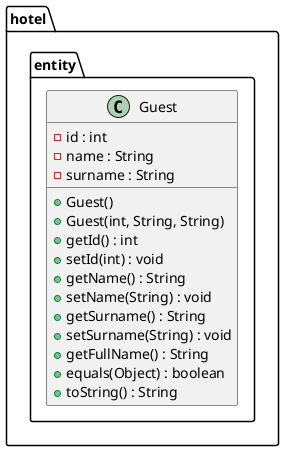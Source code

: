 @startuml

class hotel.entity.Guest {
    - id : int
    - name : String
    - surname : String
    + Guest()
    + Guest(int, String, String)
    + getId() : int
    + setId(int) : void
    + getName() : String
    + setName(String) : void
    + getSurname() : String
    + setSurname(String) : void
    + getFullName() : String
    + equals(Object) : boolean
    + toString() : String
}

@enduml